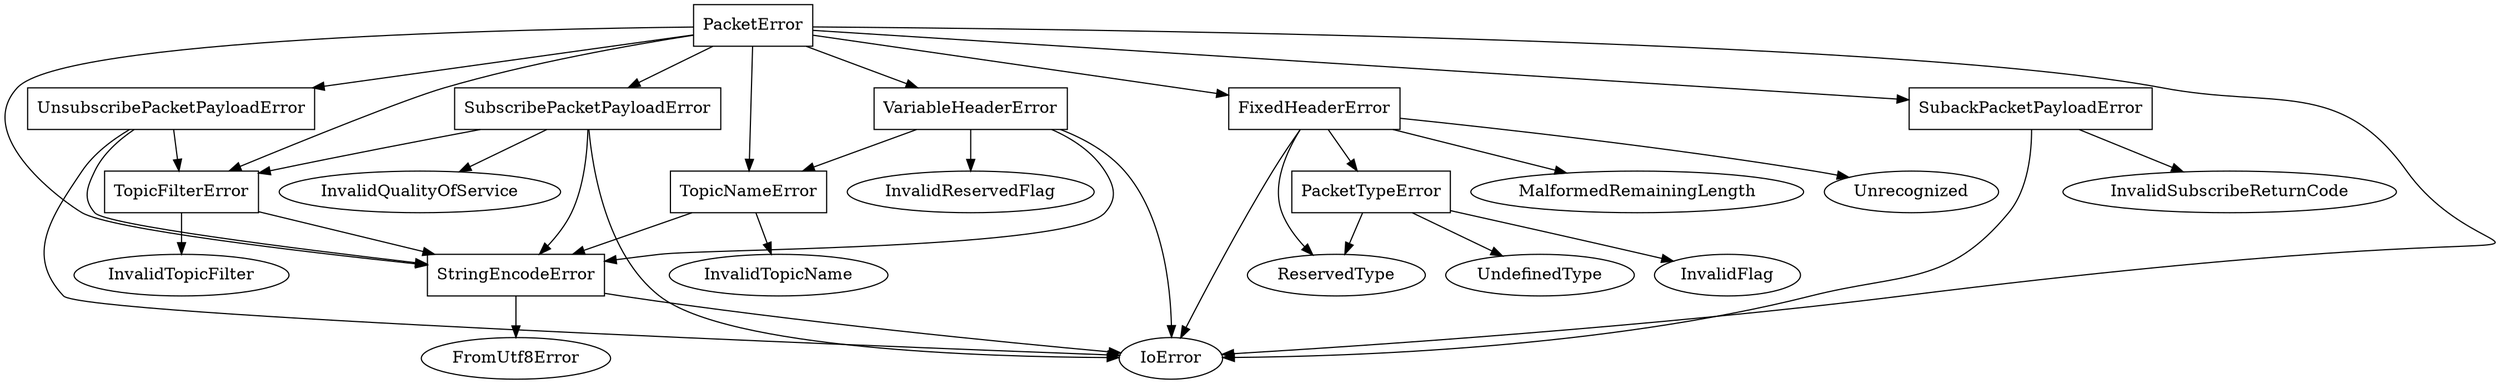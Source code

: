 // Generated using the following shell command and some manual tinkering.
// rg enum.*Error -A20 -I|sed -n /enum.*Error/,/}/p|rg -v //|sed 's/[(,].*//'

digraph errors {
  TopicFilterError [shape=box]
  TopicFilterError -> StringEncodeError;
  TopicFilterError -> InvalidTopicFilter;

  TopicNameError [shape=box]
  TopicNameError -> StringEncodeError;
  TopicNameError -> InvalidTopicName;

  StringEncodeError [shape=box]
  StringEncodeError -> IoError;
  StringEncodeError -> FromUtf8Error;

  PacketTypeError [shape=box]
  PacketTypeError -> ReservedType;
  PacketTypeError -> UndefinedType;
  PacketTypeError -> InvalidFlag;

  FixedHeaderError [shape=box]
  FixedHeaderError -> IoError;
  FixedHeaderError -> MalformedRemainingLength;
  FixedHeaderError -> Unrecognized;
  FixedHeaderError -> ReservedType;
  FixedHeaderError -> PacketTypeError;

  SubscribePacketPayloadError [shape=box]
  SubscribePacketPayloadError -> IoError;
  SubscribePacketPayloadError -> StringEncodeError;
  SubscribePacketPayloadError -> InvalidQualityOfService;
  SubscribePacketPayloadError -> TopicFilterError;

  SubackPacketPayloadError [shape=box]
  SubackPacketPayloadError -> IoError;
  SubackPacketPayloadError -> InvalidSubscribeReturnCode;

  UnsubscribePacketPayloadError [shape=box]
  UnsubscribePacketPayloadError -> IoError;
  UnsubscribePacketPayloadError -> StringEncodeError;
  UnsubscribePacketPayloadError -> TopicFilterError;

  PacketError [shape=box]
  PacketError -> IoError;
  PacketError -> FixedHeaderError;
  PacketError -> VariableHeaderError;
  PacketError -> SubackPacketPayloadError;
  PacketError -> SubscribePacketPayloadError;
  PacketError -> UnsubscribePacketPayloadError;
  PacketError -> StringEncodeError;
  PacketError -> TopicNameError;
  PacketError -> TopicFilterError;

  VariableHeaderError [shape=box]
  VariableHeaderError -> IoError;
  VariableHeaderError -> StringEncodeError;
  VariableHeaderError -> InvalidReservedFlag;
  VariableHeaderError -> TopicNameError;
}